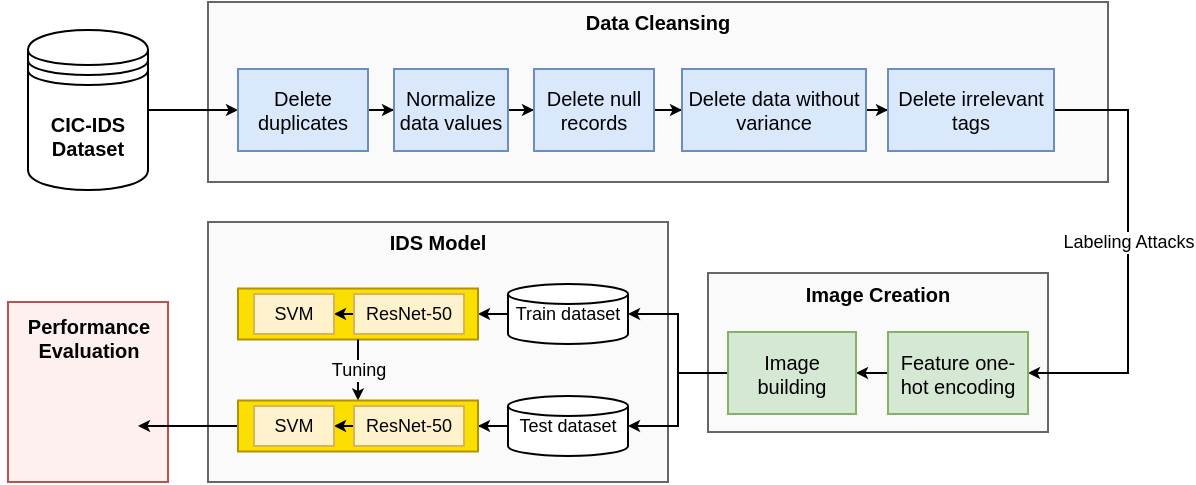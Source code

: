 <mxfile version="15.6.5" type="github" pages="2">
  <diagram id="EMvGMMCxx6XKPEilyFKA" name="IDS-Paper">
    <mxGraphModel dx="1248" dy="677" grid="1" gridSize="10" guides="1" tooltips="1" connect="1" arrows="1" fold="1" page="1" pageScale="1" pageWidth="827" pageHeight="1169" math="0" shadow="0">
      <root>
        <mxCell id="0" />
        <mxCell id="1" parent="0" />
        <mxCell id="Y4Wwu05qVqmn_QEh-_5p-71" value="" style="rounded=0;whiteSpace=wrap;html=1;fontSize=10;strokeWidth=1;fillColor=#FFF0F0;strokeColor=#b85450;" parent="1" vertex="1">
          <mxGeometry x="40" y="270" width="80" height="90" as="geometry" />
        </mxCell>
        <mxCell id="Y4Wwu05qVqmn_QEh-_5p-30" value="" style="rounded=0;whiteSpace=wrap;html=1;fillColor=#FAFAFA;strokeColor=#666666;fontColor=#333333;" parent="1" vertex="1">
          <mxGeometry x="140" y="230" width="230" height="130" as="geometry" />
        </mxCell>
        <mxCell id="Y4Wwu05qVqmn_QEh-_5p-23" value="" style="rounded=0;whiteSpace=wrap;html=1;fillColor=#FAFAFA;strokeColor=#666666;fontColor=#333333;" parent="1" vertex="1">
          <mxGeometry x="390" y="255.5" width="170" height="79.5" as="geometry" />
        </mxCell>
        <mxCell id="Y4Wwu05qVqmn_QEh-_5p-3" value="" style="rounded=0;whiteSpace=wrap;html=1;fillColor=#FAFAFA;strokeColor=#666666;fontColor=#333333;" parent="1" vertex="1">
          <mxGeometry x="140" y="120" width="450" height="90" as="geometry" />
        </mxCell>
        <mxCell id="Y4Wwu05qVqmn_QEh-_5p-4" style="edgeStyle=orthogonalEdgeStyle;rounded=0;orthogonalLoop=1;jettySize=auto;html=1;entryX=0;entryY=0.5;entryDx=0;entryDy=0;endSize=3;startSize=3;" parent="1" source="Y4Wwu05qVqmn_QEh-_5p-1" target="Y4Wwu05qVqmn_QEh-_5p-6" edge="1">
          <mxGeometry relative="1" as="geometry" />
        </mxCell>
        <mxCell id="Y4Wwu05qVqmn_QEh-_5p-1" value="CIC-IDS&lt;br style=&quot;font-size: 10px;&quot;&gt;Dataset" style="shape=datastore;whiteSpace=wrap;html=1;fontSize=10;fontStyle=1" parent="1" vertex="1">
          <mxGeometry x="50" y="134" width="60" height="80" as="geometry" />
        </mxCell>
        <mxCell id="Y4Wwu05qVqmn_QEh-_5p-5" value="Data Cleansing" style="text;html=1;strokeColor=none;fillColor=none;align=center;verticalAlign=middle;whiteSpace=wrap;rounded=0;fontStyle=1;fontSize=10;" parent="1" vertex="1">
          <mxGeometry x="295" y="120" width="140" height="20" as="geometry" />
        </mxCell>
        <mxCell id="Y4Wwu05qVqmn_QEh-_5p-8" style="edgeStyle=orthogonalEdgeStyle;rounded=0;orthogonalLoop=1;jettySize=auto;html=1;entryX=0;entryY=0.5;entryDx=0;entryDy=0;endSize=3;startSize=3;" parent="1" source="Y4Wwu05qVqmn_QEh-_5p-6" target="Y4Wwu05qVqmn_QEh-_5p-7" edge="1">
          <mxGeometry relative="1" as="geometry" />
        </mxCell>
        <mxCell id="Y4Wwu05qVqmn_QEh-_5p-6" value="Delete duplicates" style="rounded=0;whiteSpace=wrap;html=1;fillColor=#dae8fc;strokeColor=#6c8ebf;fontSize=10;" parent="1" vertex="1">
          <mxGeometry x="155" y="153.5" width="65" height="41" as="geometry" />
        </mxCell>
        <mxCell id="Y4Wwu05qVqmn_QEh-_5p-10" style="edgeStyle=orthogonalEdgeStyle;rounded=0;orthogonalLoop=1;jettySize=auto;html=1;entryX=0;entryY=0.5;entryDx=0;entryDy=0;endSize=3;startSize=3;" parent="1" source="Y4Wwu05qVqmn_QEh-_5p-7" target="Y4Wwu05qVqmn_QEh-_5p-9" edge="1">
          <mxGeometry relative="1" as="geometry" />
        </mxCell>
        <mxCell id="Y4Wwu05qVqmn_QEh-_5p-7" value="Normalize data values" style="rounded=0;whiteSpace=wrap;html=1;fillColor=#dae8fc;strokeColor=#6c8ebf;fontSize=10;" parent="1" vertex="1">
          <mxGeometry x="233" y="153.5" width="57" height="41" as="geometry" />
        </mxCell>
        <mxCell id="Y4Wwu05qVqmn_QEh-_5p-14" style="edgeStyle=orthogonalEdgeStyle;rounded=0;orthogonalLoop=1;jettySize=auto;html=1;entryX=0;entryY=0.5;entryDx=0;entryDy=0;endSize=3;startSize=3;" parent="1" source="Y4Wwu05qVqmn_QEh-_5p-9" target="Y4Wwu05qVqmn_QEh-_5p-13" edge="1">
          <mxGeometry relative="1" as="geometry" />
        </mxCell>
        <mxCell id="Y4Wwu05qVqmn_QEh-_5p-9" value="Delete null records" style="rounded=0;whiteSpace=wrap;html=1;fillColor=#dae8fc;strokeColor=#6c8ebf;fontSize=10;" parent="1" vertex="1">
          <mxGeometry x="303" y="153.5" width="60" height="41" as="geometry" />
        </mxCell>
        <mxCell id="Y4Wwu05qVqmn_QEh-_5p-65" style="edgeStyle=orthogonalEdgeStyle;rounded=0;orthogonalLoop=1;jettySize=auto;html=1;entryX=0;entryY=0.5;entryDx=0;entryDy=0;labelBackgroundColor=#FAFAFA;fontSize=10;startSize=3;endSize=3;" parent="1" source="Y4Wwu05qVqmn_QEh-_5p-13" target="Y4Wwu05qVqmn_QEh-_5p-12" edge="1">
          <mxGeometry relative="1" as="geometry" />
        </mxCell>
        <mxCell id="Y4Wwu05qVqmn_QEh-_5p-13" value="Delete data without variance" style="rounded=0;whiteSpace=wrap;html=1;fillColor=#dae8fc;strokeColor=#6c8ebf;fontSize=10;" parent="1" vertex="1">
          <mxGeometry x="377" y="153.5" width="92" height="41" as="geometry" />
        </mxCell>
        <mxCell id="Y4Wwu05qVqmn_QEh-_5p-62" value="Labeling Attacks" style="edgeStyle=orthogonalEdgeStyle;rounded=0;orthogonalLoop=1;jettySize=auto;html=1;entryX=1;entryY=0.5;entryDx=0;entryDy=0;labelBackgroundColor=#FFFFFF;fontSize=9;startSize=3;endSize=3;exitX=1;exitY=0.5;exitDx=0;exitDy=0;labelBorderColor=none;spacingTop=0;sketch=0;" parent="1" source="Y4Wwu05qVqmn_QEh-_5p-12" target="Y4Wwu05qVqmn_QEh-_5p-26" edge="1">
          <mxGeometry x="-0.057" relative="1" as="geometry">
            <mxPoint x="574.75" y="237.5" as="sourcePoint" />
            <Array as="points">
              <mxPoint x="600" y="174" />
              <mxPoint x="600" y="306" />
            </Array>
            <mxPoint as="offset" />
          </mxGeometry>
        </mxCell>
        <mxCell id="Y4Wwu05qVqmn_QEh-_5p-25" value="Image Creation" style="text;html=1;strokeColor=none;fillColor=none;align=center;verticalAlign=middle;whiteSpace=wrap;rounded=0;fontStyle=1;fontSize=10;" parent="1" vertex="1">
          <mxGeometry x="405" y="255.5" width="140" height="20" as="geometry" />
        </mxCell>
        <mxCell id="Y4Wwu05qVqmn_QEh-_5p-29" style="edgeStyle=orthogonalEdgeStyle;rounded=0;orthogonalLoop=1;jettySize=auto;html=1;exitX=0;exitY=0.5;exitDx=0;exitDy=0;entryX=1;entryY=0.5;entryDx=0;entryDy=0;fontSize=11;endSize=3;startSize=3;" parent="1" source="Y4Wwu05qVqmn_QEh-_5p-26" target="Y4Wwu05qVqmn_QEh-_5p-28" edge="1">
          <mxGeometry relative="1" as="geometry" />
        </mxCell>
        <mxCell id="Y4Wwu05qVqmn_QEh-_5p-26" value="Feature one-hot encoding" style="rounded=0;whiteSpace=wrap;html=1;fillColor=#d5e8d4;strokeColor=#82b366;fontSize=10;" parent="1" vertex="1">
          <mxGeometry x="480" y="285" width="70" height="41" as="geometry" />
        </mxCell>
        <mxCell id="Y4Wwu05qVqmn_QEh-_5p-35" style="edgeStyle=orthogonalEdgeStyle;rounded=0;orthogonalLoop=1;jettySize=auto;html=1;entryX=1;entryY=0.5;entryDx=0;entryDy=0;entryPerimeter=0;fontSize=9;endSize=3;startSize=3;" parent="1" source="Y4Wwu05qVqmn_QEh-_5p-28" target="Y4Wwu05qVqmn_QEh-_5p-33" edge="1">
          <mxGeometry relative="1" as="geometry" />
        </mxCell>
        <mxCell id="Y4Wwu05qVqmn_QEh-_5p-36" style="edgeStyle=orthogonalEdgeStyle;rounded=0;orthogonalLoop=1;jettySize=auto;html=1;fontSize=9;endSize=3;startSize=3;" parent="1" source="Y4Wwu05qVqmn_QEh-_5p-28" target="Y4Wwu05qVqmn_QEh-_5p-34" edge="1">
          <mxGeometry relative="1" as="geometry" />
        </mxCell>
        <mxCell id="Y4Wwu05qVqmn_QEh-_5p-28" value="Image building" style="rounded=0;whiteSpace=wrap;html=1;fillColor=#d5e8d4;strokeColor=#82b366;fontSize=10;" parent="1" vertex="1">
          <mxGeometry x="400" y="285" width="64" height="41" as="geometry" />
        </mxCell>
        <mxCell id="Y4Wwu05qVqmn_QEh-_5p-31" value="IDS Model" style="text;html=1;strokeColor=none;fillColor=none;align=center;verticalAlign=middle;whiteSpace=wrap;rounded=0;fontStyle=1;fontSize=10;" parent="1" vertex="1">
          <mxGeometry x="185" y="230" width="140" height="20" as="geometry" />
        </mxCell>
        <mxCell id="Y4Wwu05qVqmn_QEh-_5p-41" style="edgeStyle=orthogonalEdgeStyle;rounded=0;orthogonalLoop=1;jettySize=auto;html=1;exitX=0;exitY=0.5;exitDx=0;exitDy=0;exitPerimeter=0;entryX=1;entryY=0.5;entryDx=0;entryDy=0;fontSize=11;startSize=3;endSize=3;" parent="1" source="Y4Wwu05qVqmn_QEh-_5p-33" target="Y4Wwu05qVqmn_QEh-_5p-40" edge="1">
          <mxGeometry relative="1" as="geometry" />
        </mxCell>
        <mxCell id="Y4Wwu05qVqmn_QEh-_5p-33" value="Train dataset" style="strokeWidth=1;html=1;shape=mxgraph.flowchart.database;whiteSpace=wrap;fontSize=9;fillColor=#FFFFFF;" parent="1" vertex="1">
          <mxGeometry x="290" y="261" width="60" height="30" as="geometry" />
        </mxCell>
        <mxCell id="Y4Wwu05qVqmn_QEh-_5p-57" style="edgeStyle=orthogonalEdgeStyle;rounded=0;orthogonalLoop=1;jettySize=auto;html=1;entryX=1;entryY=0.5;entryDx=0;entryDy=0;fontSize=9;startSize=3;endSize=3;" parent="1" source="Y4Wwu05qVqmn_QEh-_5p-34" target="Y4Wwu05qVqmn_QEh-_5p-53" edge="1">
          <mxGeometry relative="1" as="geometry" />
        </mxCell>
        <mxCell id="Y4Wwu05qVqmn_QEh-_5p-34" value="Test dataset" style="strokeWidth=1;html=1;shape=mxgraph.flowchart.database;whiteSpace=wrap;fontSize=9;fillColor=#FFFFFF;" parent="1" vertex="1">
          <mxGeometry x="290" y="317" width="60" height="30" as="geometry" />
        </mxCell>
        <mxCell id="Y4Wwu05qVqmn_QEh-_5p-40" value="" style="rounded=0;whiteSpace=wrap;html=1;fontSize=11;strokeWidth=1;fillColor=#FCDE00;strokeColor=#B09500;fontColor=#000000;" parent="1" vertex="1">
          <mxGeometry x="155" y="263.25" width="120" height="25.5" as="geometry" />
        </mxCell>
        <mxCell id="Y4Wwu05qVqmn_QEh-_5p-39" style="edgeStyle=orthogonalEdgeStyle;rounded=0;orthogonalLoop=1;jettySize=auto;html=1;exitX=0;exitY=0.5;exitDx=0;exitDy=0;entryX=1;entryY=0.5;entryDx=0;entryDy=0;fontSize=11;endSize=3;" parent="1" source="Y4Wwu05qVqmn_QEh-_5p-37" target="Y4Wwu05qVqmn_QEh-_5p-38" edge="1">
          <mxGeometry relative="1" as="geometry" />
        </mxCell>
        <mxCell id="Y4Wwu05qVqmn_QEh-_5p-37" value="ResNet-50" style="rounded=0;whiteSpace=wrap;html=1;fontSize=9;strokeWidth=1;fillColor=#fff2cc;strokeColor=#d6b656;" parent="1" vertex="1">
          <mxGeometry x="213" y="266" width="55" height="20" as="geometry" />
        </mxCell>
        <mxCell id="Y4Wwu05qVqmn_QEh-_5p-38" value="SVM" style="rounded=0;whiteSpace=wrap;html=1;fontSize=9;strokeWidth=1;fillColor=#fff2cc;strokeColor=#d6b656;" parent="1" vertex="1">
          <mxGeometry x="163" y="266" width="40" height="20" as="geometry" />
        </mxCell>
        <mxCell id="Y4Wwu05qVqmn_QEh-_5p-58" value="Tuning" style="edgeStyle=orthogonalEdgeStyle;rounded=0;orthogonalLoop=1;jettySize=auto;html=1;entryX=0.5;entryY=0;entryDx=0;entryDy=0;fontSize=9;startSize=3;endSize=3;exitX=0.5;exitY=1;exitDx=0;exitDy=0;labelBackgroundColor=#FAFAFA;" parent="1" source="Y4Wwu05qVqmn_QEh-_5p-40" target="Y4Wwu05qVqmn_QEh-_5p-53" edge="1">
          <mxGeometry relative="1" as="geometry">
            <mxPoint x="215" y="308" as="sourcePoint" />
          </mxGeometry>
        </mxCell>
        <mxCell id="Y4Wwu05qVqmn_QEh-_5p-69" style="edgeStyle=orthogonalEdgeStyle;rounded=0;orthogonalLoop=1;jettySize=auto;html=1;entryX=1;entryY=0.5;entryDx=0;entryDy=0;labelBackgroundColor=#FAFAFA;fontSize=10;startSize=3;endSize=3;" parent="1" source="Y4Wwu05qVqmn_QEh-_5p-53" target="Y4Wwu05qVqmn_QEh-_5p-68" edge="1">
          <mxGeometry relative="1" as="geometry" />
        </mxCell>
        <mxCell id="Y4Wwu05qVqmn_QEh-_5p-53" value="" style="rounded=0;whiteSpace=wrap;html=1;fontSize=11;strokeWidth=1;fillColor=#FCDE00;strokeColor=#B09500;fontColor=#000000;" parent="1" vertex="1">
          <mxGeometry x="155" y="319.25" width="120" height="25.5" as="geometry" />
        </mxCell>
        <mxCell id="Y4Wwu05qVqmn_QEh-_5p-54" style="edgeStyle=orthogonalEdgeStyle;rounded=0;orthogonalLoop=1;jettySize=auto;html=1;exitX=0;exitY=0.5;exitDx=0;exitDy=0;entryX=1;entryY=0.5;entryDx=0;entryDy=0;fontSize=11;endSize=3;" parent="1" source="Y4Wwu05qVqmn_QEh-_5p-55" target="Y4Wwu05qVqmn_QEh-_5p-56" edge="1">
          <mxGeometry relative="1" as="geometry" />
        </mxCell>
        <mxCell id="Y4Wwu05qVqmn_QEh-_5p-55" value="ResNet-50" style="rounded=0;whiteSpace=wrap;html=1;fontSize=9;strokeWidth=1;fillColor=#fff2cc;strokeColor=#d6b656;" parent="1" vertex="1">
          <mxGeometry x="213" y="322" width="55" height="20" as="geometry" />
        </mxCell>
        <mxCell id="Y4Wwu05qVqmn_QEh-_5p-56" value="SVM" style="rounded=0;whiteSpace=wrap;html=1;fontSize=9;strokeWidth=1;fillColor=#fff2cc;strokeColor=#d6b656;" parent="1" vertex="1">
          <mxGeometry x="163" y="322" width="40" height="20" as="geometry" />
        </mxCell>
        <mxCell id="Y4Wwu05qVqmn_QEh-_5p-12" value="Delete irrelevant tags" style="rounded=0;whiteSpace=wrap;html=1;fillColor=#dae8fc;strokeColor=#6c8ebf;fontSize=10;" parent="1" vertex="1">
          <mxGeometry x="480" y="153.5" width="83" height="41" as="geometry" />
        </mxCell>
        <mxCell id="Y4Wwu05qVqmn_QEh-_5p-68" value="" style="shape=image;html=1;verticalAlign=top;verticalLabelPosition=bottom;labelBackgroundColor=#ffffff;imageAspect=0;aspect=fixed;image=https://cdn1.iconfinder.com/data/icons/finance-160/64/speed_meter-performance-business-finance-128.png;fontSize=10;strokeWidth=1;fillColor=#DDEBFF;" parent="1" vertex="1">
          <mxGeometry x="55" y="307" width="50" height="50" as="geometry" />
        </mxCell>
        <mxCell id="Y4Wwu05qVqmn_QEh-_5p-70" value="Performance Evaluation" style="text;html=1;strokeColor=none;fillColor=none;align=center;verticalAlign=middle;whiteSpace=wrap;rounded=0;fontStyle=1;fontSize=10;" parent="1" vertex="1">
          <mxGeometry x="36.5" y="275.5" width="87" height="24.5" as="geometry" />
        </mxCell>
      </root>
    </mxGraphModel>
  </diagram>
  <diagram id="SGTp_MThnlhBNd0tua9d" name="CNN Architecture">
    <mxGraphModel dx="1040" dy="1733" grid="1" gridSize="10" guides="1" tooltips="1" connect="1" arrows="1" fold="1" page="1" pageScale="1" pageWidth="827" pageHeight="1169" math="0" shadow="0">
      <root>
        <mxCell id="L6ng9AGCWJKJYdQ31cqa-0" />
        <mxCell id="L6ng9AGCWJKJYdQ31cqa-1" parent="L6ng9AGCWJKJYdQ31cqa-0" />
        <mxCell id="o01pVLBMB4gcDrM5dN8s-3" value="" style="rounded=1;whiteSpace=wrap;html=1;shadow=0;glass=0;labelBackgroundColor=none;sketch=0;fontFamily=Helvetica;fontSize=10;strokeColor=#d79b00;fillColor=#FFFCFA;gradientDirection=north;fontColor=default;" vertex="1" parent="L6ng9AGCWJKJYdQ31cqa-1">
          <mxGeometry x="95" y="-10" width="695" height="170" as="geometry" />
        </mxCell>
        <mxCell id="tCT4lMGDRJ61bVtiQPa--39" style="edgeStyle=orthogonalEdgeStyle;rounded=0;orthogonalLoop=1;jettySize=auto;html=1;labelBackgroundColor=default;fontFamily=Helvetica;fontSize=10;fontColor=default;strokeColor=default;" edge="1" parent="L6ng9AGCWJKJYdQ31cqa-1" source="tCT4lMGDRJ61bVtiQPa--38" target="tCT4lMGDRJ61bVtiQPa--32">
          <mxGeometry relative="1" as="geometry">
            <mxPoint x="350" y="72.5" as="targetPoint" />
          </mxGeometry>
        </mxCell>
        <mxCell id="tCT4lMGDRJ61bVtiQPa--38" value="" style="shape=cube;whiteSpace=wrap;html=1;boundedLbl=1;backgroundOutline=1;darkOpacity=0.05;darkOpacity2=0.1;shadow=0;glass=0;sketch=0;fontFamily=Helvetica;fontSize=13;fontColor=#333333;strokeColor=#666666;fillColor=#f5f5f5;size=10;labelBackgroundColor=default;" vertex="1" parent="L6ng9AGCWJKJYdQ31cqa-1">
          <mxGeometry x="200" y="20" width="106" height="105" as="geometry" />
        </mxCell>
        <mxCell id="tCT4lMGDRJ61bVtiQPa--23" style="edgeStyle=orthogonalEdgeStyle;rounded=0;orthogonalLoop=1;jettySize=auto;html=1;labelBackgroundColor=default;fontFamily=Helvetica;fontSize=13;fontColor=default;strokeColor=default;entryX=0.5;entryY=0;entryDx=0;entryDy=0;" edge="1" parent="L6ng9AGCWJKJYdQ31cqa-1" source="tCT4lMGDRJ61bVtiQPa--11" target="tCT4lMGDRJ61bVtiQPa--22">
          <mxGeometry relative="1" as="geometry" />
        </mxCell>
        <mxCell id="tCT4lMGDRJ61bVtiQPa--11" value="" style="sketch=0;outlineConnect=0;fontColor=default;gradientColor=none;fillColor=#4D4D4D;strokeColor=default;dashed=0;verticalLabelPosition=bottom;verticalAlign=top;align=center;html=1;fontSize=12;fontStyle=0;aspect=fixed;pointerEvents=1;shape=mxgraph.aws4.container_registry_image;shadow=0;glass=0;fontFamily=Helvetica;labelBackgroundColor=default;" vertex="1" parent="L6ng9AGCWJKJYdQ31cqa-1">
          <mxGeometry x="12" y="42.5" width="60" height="60" as="geometry" />
        </mxCell>
        <mxCell id="tCT4lMGDRJ61bVtiQPa--29" style="edgeStyle=orthogonalEdgeStyle;rounded=0;orthogonalLoop=1;jettySize=auto;html=1;entryX=0.5;entryY=0;entryDx=0;entryDy=0;labelBackgroundColor=default;fontFamily=Helvetica;fontSize=10;fontColor=default;strokeColor=default;" edge="1" parent="L6ng9AGCWJKJYdQ31cqa-1" source="tCT4lMGDRJ61bVtiQPa--22" target="tCT4lMGDRJ61bVtiQPa--27">
          <mxGeometry relative="1" as="geometry" />
        </mxCell>
        <mxCell id="tCT4lMGDRJ61bVtiQPa--22" value="7 x 7, conv, 64" style="rounded=0;whiteSpace=wrap;html=1;shadow=0;glass=0;labelBackgroundColor=none;sketch=0;fontFamily=Helvetica;fontSize=10;rotation=-90;fillColor=#f5f5f5;strokeColor=#666666;fontColor=#333333;" vertex="1" parent="L6ng9AGCWJKJYdQ31cqa-1">
          <mxGeometry x="72" y="61.25" width="95" height="22.5" as="geometry" />
        </mxCell>
        <mxCell id="tCT4lMGDRJ61bVtiQPa--26" value="1 x 1, conv, 64" style="rounded=0;whiteSpace=wrap;html=1;shadow=0;glass=0;labelBackgroundColor=default;sketch=0;fontFamily=Helvetica;fontSize=10;fontColor=default;strokeColor=default;fillColor=default;" vertex="1" parent="L6ng9AGCWJKJYdQ31cqa-1">
          <mxGeometry x="218" y="37" width="80" height="22.5" as="geometry" />
        </mxCell>
        <mxCell id="tCT4lMGDRJ61bVtiQPa--47" style="edgeStyle=orthogonalEdgeStyle;rounded=0;orthogonalLoop=1;jettySize=auto;html=1;entryX=0;entryY=0.5;entryDx=0;entryDy=0;entryPerimeter=0;labelBackgroundColor=default;fontFamily=Helvetica;fontSize=10;fontColor=default;strokeColor=default;" edge="1" parent="L6ng9AGCWJKJYdQ31cqa-1" source="tCT4lMGDRJ61bVtiQPa--27" target="tCT4lMGDRJ61bVtiQPa--38">
          <mxGeometry relative="1" as="geometry" />
        </mxCell>
        <mxCell id="tCT4lMGDRJ61bVtiQPa--27" value="3 x 3, Max. Pooling" style="rounded=0;whiteSpace=wrap;html=1;shadow=0;glass=0;labelBackgroundColor=none;sketch=0;fontFamily=Helvetica;fontSize=10;strokeColor=#d6b656;fillColor=#fff2cc;rotation=-90;fontColor=default;" vertex="1" parent="L6ng9AGCWJKJYdQ31cqa-1">
          <mxGeometry x="120" y="61.25" width="95" height="22.5" as="geometry" />
        </mxCell>
        <mxCell id="tCT4lMGDRJ61bVtiQPa--30" value="3 x 3, conv, 64" style="rounded=0;whiteSpace=wrap;html=1;shadow=0;glass=0;labelBackgroundColor=default;sketch=0;fontFamily=Helvetica;fontSize=10;fontColor=default;strokeColor=default;fillColor=default;" vertex="1" parent="L6ng9AGCWJKJYdQ31cqa-1">
          <mxGeometry x="218" y="67" width="80" height="22.5" as="geometry" />
        </mxCell>
        <mxCell id="tCT4lMGDRJ61bVtiQPa--31" value="1 x 1, conv, 256" style="rounded=0;whiteSpace=wrap;html=1;shadow=0;glass=0;labelBackgroundColor=default;sketch=0;fontFamily=Helvetica;fontSize=10;fontColor=default;strokeColor=default;fillColor=default;" vertex="1" parent="L6ng9AGCWJKJYdQ31cqa-1">
          <mxGeometry x="218" y="96" width="80" height="22.5" as="geometry" />
        </mxCell>
        <mxCell id="tCT4lMGDRJ61bVtiQPa--44" style="edgeStyle=orthogonalEdgeStyle;rounded=0;orthogonalLoop=1;jettySize=auto;html=1;entryX=0;entryY=0.5;entryDx=0;entryDy=0;entryPerimeter=0;labelBackgroundColor=default;fontFamily=Helvetica;fontSize=10;fontColor=default;strokeColor=default;" edge="1" parent="L6ng9AGCWJKJYdQ31cqa-1" source="tCT4lMGDRJ61bVtiQPa--32" target="tCT4lMGDRJ61bVtiQPa--40">
          <mxGeometry relative="1" as="geometry" />
        </mxCell>
        <mxCell id="tCT4lMGDRJ61bVtiQPa--32" value="" style="shape=cube;whiteSpace=wrap;html=1;boundedLbl=1;backgroundOutline=1;darkOpacity=0.05;darkOpacity2=0.1;shadow=0;glass=0;sketch=0;fontFamily=Helvetica;fontSize=13;fontColor=#333333;strokeColor=#666666;fillColor=#f5f5f5;size=10;labelBackgroundColor=default;" vertex="1" parent="L6ng9AGCWJKJYdQ31cqa-1">
          <mxGeometry x="324" y="20" width="106" height="105" as="geometry" />
        </mxCell>
        <mxCell id="tCT4lMGDRJ61bVtiQPa--33" value="1 x 1, conv, 128" style="rounded=0;whiteSpace=wrap;html=1;shadow=0;glass=0;labelBackgroundColor=default;sketch=0;fontFamily=Helvetica;fontSize=10;fontColor=default;strokeColor=default;fillColor=default;" vertex="1" parent="L6ng9AGCWJKJYdQ31cqa-1">
          <mxGeometry x="342" y="37" width="80" height="22.5" as="geometry" />
        </mxCell>
        <mxCell id="tCT4lMGDRJ61bVtiQPa--34" value="3 x 3, conv, 128" style="rounded=0;whiteSpace=wrap;html=1;shadow=0;glass=0;labelBackgroundColor=default;sketch=0;fontFamily=Helvetica;fontSize=10;fontColor=default;strokeColor=default;fillColor=default;" vertex="1" parent="L6ng9AGCWJKJYdQ31cqa-1">
          <mxGeometry x="342" y="67" width="80" height="22.5" as="geometry" />
        </mxCell>
        <mxCell id="tCT4lMGDRJ61bVtiQPa--35" value="1 x 1, conv, 512" style="rounded=0;whiteSpace=wrap;html=1;shadow=0;glass=0;labelBackgroundColor=default;sketch=0;fontFamily=Helvetica;fontSize=10;fontColor=default;strokeColor=default;fillColor=default;" vertex="1" parent="L6ng9AGCWJKJYdQ31cqa-1">
          <mxGeometry x="342" y="96" width="80" height="22.5" as="geometry" />
        </mxCell>
        <mxCell id="tCT4lMGDRJ61bVtiQPa--53" style="edgeStyle=orthogonalEdgeStyle;rounded=0;orthogonalLoop=1;jettySize=auto;html=1;entryX=0;entryY=0.5;entryDx=0;entryDy=0;entryPerimeter=0;labelBackgroundColor=default;fontFamily=Helvetica;fontSize=10;fontColor=default;strokeColor=default;" edge="1" parent="L6ng9AGCWJKJYdQ31cqa-1" source="tCT4lMGDRJ61bVtiQPa--40" target="tCT4lMGDRJ61bVtiQPa--49">
          <mxGeometry relative="1" as="geometry" />
        </mxCell>
        <mxCell id="tCT4lMGDRJ61bVtiQPa--40" value="" style="shape=cube;whiteSpace=wrap;html=1;boundedLbl=1;backgroundOutline=1;darkOpacity=0.05;darkOpacity2=0.1;shadow=0;glass=0;sketch=0;fontFamily=Helvetica;fontSize=13;fontColor=#333333;strokeColor=#666666;fillColor=#f5f5f5;size=10;labelBackgroundColor=default;" vertex="1" parent="L6ng9AGCWJKJYdQ31cqa-1">
          <mxGeometry x="450" y="20" width="106" height="105" as="geometry" />
        </mxCell>
        <mxCell id="tCT4lMGDRJ61bVtiQPa--41" value="1 x 1, conv, 256" style="rounded=0;whiteSpace=wrap;html=1;shadow=0;glass=0;labelBackgroundColor=default;sketch=0;fontFamily=Helvetica;fontSize=10;fontColor=default;strokeColor=default;fillColor=default;" vertex="1" parent="L6ng9AGCWJKJYdQ31cqa-1">
          <mxGeometry x="468" y="37" width="80" height="22.5" as="geometry" />
        </mxCell>
        <mxCell id="tCT4lMGDRJ61bVtiQPa--42" value="3 x 3, conv, 256" style="rounded=0;whiteSpace=wrap;html=1;shadow=0;glass=0;labelBackgroundColor=default;sketch=0;fontFamily=Helvetica;fontSize=10;fontColor=default;strokeColor=default;fillColor=default;" vertex="1" parent="L6ng9AGCWJKJYdQ31cqa-1">
          <mxGeometry x="468" y="67" width="80" height="22.5" as="geometry" />
        </mxCell>
        <mxCell id="tCT4lMGDRJ61bVtiQPa--43" value="1 x 1, conv, 1024" style="rounded=0;whiteSpace=wrap;html=1;shadow=0;glass=0;labelBackgroundColor=default;sketch=0;fontFamily=Helvetica;fontSize=10;fontColor=default;strokeColor=default;fillColor=default;" vertex="1" parent="L6ng9AGCWJKJYdQ31cqa-1">
          <mxGeometry x="468" y="96" width="80" height="22.5" as="geometry" />
        </mxCell>
        <mxCell id="tCT4lMGDRJ61bVtiQPa--55" style="edgeStyle=orthogonalEdgeStyle;rounded=0;orthogonalLoop=1;jettySize=auto;html=1;entryX=0.5;entryY=0;entryDx=0;entryDy=0;labelBackgroundColor=default;fontFamily=Helvetica;fontSize=10;fontColor=default;strokeColor=default;" edge="1" parent="L6ng9AGCWJKJYdQ31cqa-1" source="tCT4lMGDRJ61bVtiQPa--49" target="tCT4lMGDRJ61bVtiQPa--54">
          <mxGeometry relative="1" as="geometry" />
        </mxCell>
        <mxCell id="tCT4lMGDRJ61bVtiQPa--49" value="" style="shape=cube;whiteSpace=wrap;html=1;boundedLbl=1;backgroundOutline=1;darkOpacity=0.05;darkOpacity2=0.1;shadow=0;glass=0;sketch=0;fontFamily=Helvetica;fontSize=13;fontColor=#333333;strokeColor=#666666;fillColor=#f5f5f5;size=10;labelBackgroundColor=default;" vertex="1" parent="L6ng9AGCWJKJYdQ31cqa-1">
          <mxGeometry x="577" y="20" width="106" height="105" as="geometry" />
        </mxCell>
        <mxCell id="tCT4lMGDRJ61bVtiQPa--50" value="1 x 1, conv, 512" style="rounded=0;whiteSpace=wrap;html=1;shadow=0;glass=0;labelBackgroundColor=default;sketch=0;fontFamily=Helvetica;fontSize=10;fontColor=default;strokeColor=default;fillColor=default;" vertex="1" parent="L6ng9AGCWJKJYdQ31cqa-1">
          <mxGeometry x="595" y="37" width="80" height="22.5" as="geometry" />
        </mxCell>
        <mxCell id="tCT4lMGDRJ61bVtiQPa--51" value="3 x 3, conv, 512" style="rounded=0;whiteSpace=wrap;html=1;shadow=0;glass=0;labelBackgroundColor=default;sketch=0;fontFamily=Helvetica;fontSize=10;fontColor=default;strokeColor=default;fillColor=default;" vertex="1" parent="L6ng9AGCWJKJYdQ31cqa-1">
          <mxGeometry x="595" y="67" width="80" height="22.5" as="geometry" />
        </mxCell>
        <mxCell id="tCT4lMGDRJ61bVtiQPa--52" value="1 x 1, conv, 2048" style="rounded=0;whiteSpace=wrap;html=1;shadow=0;glass=0;labelBackgroundColor=default;sketch=0;fontFamily=Helvetica;fontSize=10;fontColor=default;strokeColor=default;fillColor=default;" vertex="1" parent="L6ng9AGCWJKJYdQ31cqa-1">
          <mxGeometry x="595" y="96" width="80" height="22.5" as="geometry" />
        </mxCell>
        <mxCell id="tCT4lMGDRJ61bVtiQPa--57" style="edgeStyle=orthogonalEdgeStyle;rounded=0;orthogonalLoop=1;jettySize=auto;html=1;entryX=0.5;entryY=0;entryDx=0;entryDy=0;labelBackgroundColor=default;fontFamily=Helvetica;fontSize=10;fontColor=default;strokeColor=default;" edge="1" parent="L6ng9AGCWJKJYdQ31cqa-1" source="tCT4lMGDRJ61bVtiQPa--54" target="tCT4lMGDRJ61bVtiQPa--56">
          <mxGeometry relative="1" as="geometry" />
        </mxCell>
        <mxCell id="tCT4lMGDRJ61bVtiQPa--54" value="Average Pooling" style="rounded=0;whiteSpace=wrap;html=1;shadow=0;glass=0;labelBackgroundColor=none;sketch=0;fontFamily=Helvetica;fontSize=10;strokeColor=#d6b656;fillColor=#fff2cc;rotation=-90;fontColor=default;" vertex="1" parent="L6ng9AGCWJKJYdQ31cqa-1">
          <mxGeometry x="675" y="61.25" width="95" height="22.5" as="geometry" />
        </mxCell>
        <mxCell id="jMyEVQuGqoWBW6xNSCqy-7" style="edgeStyle=orthogonalEdgeStyle;rounded=0;orthogonalLoop=1;jettySize=auto;html=1;entryX=0;entryY=0.5;entryDx=0;entryDy=0;labelBackgroundColor=default;fontFamily=Helvetica;fontSize=10;fontColor=default;strokeColor=default;" edge="1" parent="L6ng9AGCWJKJYdQ31cqa-1" source="tCT4lMGDRJ61bVtiQPa--56" target="jMyEVQuGqoWBW6xNSCqy-22">
          <mxGeometry relative="1" as="geometry">
            <mxPoint x="800" y="72.5" as="targetPoint" />
          </mxGeometry>
        </mxCell>
        <mxCell id="tCT4lMGDRJ61bVtiQPa--56" value="FC, 1000" style="rounded=0;whiteSpace=wrap;html=1;shadow=0;glass=0;labelBackgroundColor=none;sketch=0;fontFamily=Helvetica;fontSize=10;fontColor=#333333;strokeColor=#666666;fillColor=#f5f5f5;rotation=-90;" vertex="1" parent="L6ng9AGCWJKJYdQ31cqa-1">
          <mxGeometry x="720" y="61.25" width="95" height="22.5" as="geometry" />
        </mxCell>
        <mxCell id="1JZoTOZpItCuyOejcGlc-3" value="(x3)" style="text;html=1;strokeColor=none;fillColor=none;align=center;verticalAlign=middle;whiteSpace=wrap;rounded=0;shadow=0;glass=0;labelBackgroundColor=none;sketch=0;fontFamily=Helvetica;fontSize=10;fontColor=default;" vertex="1" parent="L6ng9AGCWJKJYdQ31cqa-1">
          <mxGeometry x="237" y="125" width="42" height="20" as="geometry" />
        </mxCell>
        <mxCell id="1JZoTOZpItCuyOejcGlc-4" value="(x4)" style="text;html=1;strokeColor=none;fillColor=none;align=center;verticalAlign=middle;whiteSpace=wrap;rounded=0;shadow=0;glass=0;labelBackgroundColor=none;sketch=0;fontFamily=Helvetica;fontSize=10;fontColor=default;" vertex="1" parent="L6ng9AGCWJKJYdQ31cqa-1">
          <mxGeometry x="361" y="125" width="42" height="20" as="geometry" />
        </mxCell>
        <mxCell id="1JZoTOZpItCuyOejcGlc-5" value="(x6)" style="text;html=1;strokeColor=none;fillColor=none;align=center;verticalAlign=middle;whiteSpace=wrap;rounded=0;shadow=0;glass=0;labelBackgroundColor=none;sketch=0;fontFamily=Helvetica;fontSize=10;fontColor=default;" vertex="1" parent="L6ng9AGCWJKJYdQ31cqa-1">
          <mxGeometry x="487" y="125" width="42" height="20" as="geometry" />
        </mxCell>
        <mxCell id="1JZoTOZpItCuyOejcGlc-7" value="(x3)" style="text;html=1;strokeColor=none;fillColor=none;align=center;verticalAlign=middle;whiteSpace=wrap;rounded=0;shadow=0;glass=0;labelBackgroundColor=none;sketch=0;fontFamily=Helvetica;fontSize=10;fontColor=default;" vertex="1" parent="L6ng9AGCWJKJYdQ31cqa-1">
          <mxGeometry x="614" y="125" width="42" height="20" as="geometry" />
        </mxCell>
        <mxCell id="-GXEHGnJktCSTWllxjWw-0" value="224 x 224 x 3" style="text;html=1;strokeColor=none;fillColor=none;align=center;verticalAlign=middle;whiteSpace=wrap;rounded=0;shadow=0;glass=0;labelBackgroundColor=default;sketch=0;fontFamily=Helvetica;fontSize=10;fontColor=default;" vertex="1" parent="L6ng9AGCWJKJYdQ31cqa-1">
          <mxGeometry x="2" y="105" width="80" height="20" as="geometry" />
        </mxCell>
        <mxCell id="jMyEVQuGqoWBW6xNSCqy-0" value="" style="curved=1;endArrow=classic;html=1;rounded=0;labelBackgroundColor=default;fontFamily=Helvetica;fontSize=10;fontColor=default;strokeColor=default;dashed=1;" edge="1" parent="L6ng9AGCWJKJYdQ31cqa-1">
          <mxGeometry width="50" height="50" relative="1" as="geometry">
            <mxPoint x="193" y="80" as="sourcePoint" />
            <mxPoint x="313" y="80" as="targetPoint" />
            <Array as="points">
              <mxPoint x="190" y="150" />
              <mxPoint x="320" y="150" />
            </Array>
          </mxGeometry>
        </mxCell>
        <mxCell id="jMyEVQuGqoWBW6xNSCqy-3" value="" style="curved=1;endArrow=classic;html=1;rounded=0;labelBackgroundColor=default;fontFamily=Helvetica;fontSize=10;fontColor=default;strokeColor=default;dashed=1;" edge="1" parent="L6ng9AGCWJKJYdQ31cqa-1">
          <mxGeometry width="50" height="50" relative="1" as="geometry">
            <mxPoint x="318" y="82.75" as="sourcePoint" />
            <mxPoint x="438" y="82.75" as="targetPoint" />
            <Array as="points">
              <mxPoint x="315" y="152.75" />
              <mxPoint x="445" y="152.75" />
            </Array>
          </mxGeometry>
        </mxCell>
        <mxCell id="jMyEVQuGqoWBW6xNSCqy-4" value="" style="curved=1;endArrow=classic;html=1;rounded=0;labelBackgroundColor=default;fontFamily=Helvetica;fontSize=10;fontColor=default;strokeColor=default;dashed=1;" edge="1" parent="L6ng9AGCWJKJYdQ31cqa-1">
          <mxGeometry width="50" height="50" relative="1" as="geometry">
            <mxPoint x="443" y="83.75" as="sourcePoint" />
            <mxPoint x="563" y="83.75" as="targetPoint" />
            <Array as="points">
              <mxPoint x="440" y="153.75" />
              <mxPoint x="570" y="153.75" />
            </Array>
          </mxGeometry>
        </mxCell>
        <mxCell id="jMyEVQuGqoWBW6xNSCqy-5" value="" style="curved=1;endArrow=classic;html=1;rounded=0;labelBackgroundColor=default;fontFamily=Helvetica;fontSize=10;fontColor=default;strokeColor=default;dashed=1;" edge="1" parent="L6ng9AGCWJKJYdQ31cqa-1">
          <mxGeometry width="50" height="50" relative="1" as="geometry">
            <mxPoint x="568" y="83.75" as="sourcePoint" />
            <mxPoint x="688" y="83.75" as="targetPoint" />
            <Array as="points">
              <mxPoint x="565" y="153.75" />
              <mxPoint x="695" y="153.75" />
            </Array>
          </mxGeometry>
        </mxCell>
        <mxCell id="jMyEVQuGqoWBW6xNSCqy-26" style="edgeStyle=orthogonalEdgeStyle;rounded=0;orthogonalLoop=1;jettySize=auto;html=1;entryX=0.5;entryY=0;entryDx=0;entryDy=0;labelBackgroundColor=default;fontFamily=Helvetica;fontSize=10;fontColor=default;strokeColor=default;" edge="1" parent="L6ng9AGCWJKJYdQ31cqa-1" source="jMyEVQuGqoWBW6xNSCqy-22" target="jMyEVQuGqoWBW6xNSCqy-25">
          <mxGeometry relative="1" as="geometry" />
        </mxCell>
        <mxCell id="jMyEVQuGqoWBW6xNSCqy-22" value="" style="rounded=0;whiteSpace=wrap;html=1;shadow=0;glass=0;labelBackgroundColor=default;sketch=0;fontFamily=Helvetica;fontSize=10;strokeColor=#6c8ebf;fillColor=#dae8fc;gradientDirection=north;fontColor=default;" vertex="1" parent="L6ng9AGCWJKJYdQ31cqa-1">
          <mxGeometry x="813" y="22.5" width="10" height="100" as="geometry" />
        </mxCell>
        <mxCell id="jMyEVQuGqoWBW6xNSCqy-23" value="Feature Vector" style="text;html=1;strokeColor=none;fillColor=none;align=center;verticalAlign=middle;whiteSpace=wrap;rounded=0;shadow=0;glass=0;labelBackgroundColor=default;sketch=0;fontFamily=Helvetica;fontSize=10;fontColor=default;" vertex="1" parent="L6ng9AGCWJKJYdQ31cqa-1">
          <mxGeometry x="797" y="130" width="42" height="20" as="geometry" />
        </mxCell>
        <mxCell id="o01pVLBMB4gcDrM5dN8s-1" style="edgeStyle=orthogonalEdgeStyle;rounded=0;orthogonalLoop=1;jettySize=auto;html=1;labelBackgroundColor=default;fontFamily=Helvetica;fontSize=10;fontColor=default;strokeColor=default;" edge="1" parent="L6ng9AGCWJKJYdQ31cqa-1" source="jMyEVQuGqoWBW6xNSCqy-25" target="o01pVLBMB4gcDrM5dN8s-0">
          <mxGeometry relative="1" as="geometry" />
        </mxCell>
        <mxCell id="jMyEVQuGqoWBW6xNSCqy-25" value="SVM" style="rounded=0;whiteSpace=wrap;html=1;shadow=0;glass=0;labelBackgroundColor=none;sketch=0;fontFamily=Helvetica;fontSize=10;strokeColor=#6c8ebf;fillColor=#dae8fc;rotation=-90;fontColor=default;" vertex="1" parent="L6ng9AGCWJKJYdQ31cqa-1">
          <mxGeometry x="810" y="61.25" width="95" height="22.5" as="geometry" />
        </mxCell>
        <mxCell id="o01pVLBMB4gcDrM5dN8s-0" value="" style="sketch=0;outlineConnect=0;fontColor=default;gradientColor=none;fillColor=#4D4D4D;strokeColor=default;dashed=0;verticalLabelPosition=bottom;verticalAlign=top;align=center;html=1;fontSize=12;fontStyle=0;aspect=fixed;pointerEvents=1;shape=mxgraph.aws4.container_registry_image;shadow=0;glass=0;fontFamily=Helvetica;labelBackgroundColor=default;" vertex="1" parent="L6ng9AGCWJKJYdQ31cqa-1">
          <mxGeometry x="900" y="42.5" width="60" height="60" as="geometry" />
        </mxCell>
        <mxCell id="o01pVLBMB4gcDrM5dN8s-2" value="Classified Image with Label" style="text;html=1;strokeColor=none;fillColor=none;align=center;verticalAlign=middle;whiteSpace=wrap;rounded=0;shadow=0;glass=0;labelBackgroundColor=none;sketch=0;fontFamily=Helvetica;fontSize=10;fontColor=default;" vertex="1" parent="L6ng9AGCWJKJYdQ31cqa-1">
          <mxGeometry x="890" y="17" width="80" height="20" as="geometry" />
        </mxCell>
        <mxCell id="o01pVLBMB4gcDrM5dN8s-5" value="Input Image" style="text;html=1;strokeColor=none;fillColor=none;align=center;verticalAlign=middle;whiteSpace=wrap;rounded=0;shadow=0;glass=0;labelBackgroundColor=none;sketch=0;fontFamily=Helvetica;fontSize=10;fontColor=default;" vertex="1" parent="L6ng9AGCWJKJYdQ31cqa-1">
          <mxGeometry x="2" y="20" width="80" height="20" as="geometry" />
        </mxCell>
        <mxCell id="vyr0R-yZHXGpYnAxMPVw-0" value="ResNet-50 Model" style="text;html=1;strokeColor=none;fillColor=none;align=center;verticalAlign=middle;whiteSpace=wrap;rounded=0;shadow=0;glass=0;labelBackgroundColor=none;sketch=0;fontFamily=Helvetica;fontSize=11;fontColor=default;" vertex="1" parent="L6ng9AGCWJKJYdQ31cqa-1">
          <mxGeometry x="382.5" y="-12" width="120" height="30" as="geometry" />
        </mxCell>
        <mxCell id="vyr0R-yZHXGpYnAxMPVw-3" value="" style="shape=partialRectangle;whiteSpace=wrap;html=1;bottom=1;right=1;left=1;top=0;fillColor=none;routingCenterX=-0.5;rounded=0;shadow=0;glass=0;labelBackgroundColor=none;sketch=1;fontFamily=Helvetica;fontSize=11;strokeColor=#BF8A00;direction=west;fontColor=default;" vertex="1" parent="L6ng9AGCWJKJYdQ31cqa-1">
          <mxGeometry x="95" y="-43" width="695" height="30" as="geometry" />
        </mxCell>
        <mxCell id="vyr0R-yZHXGpYnAxMPVw-4" value="Feature Extraction" style="text;html=1;strokeColor=none;fillColor=none;align=center;verticalAlign=middle;whiteSpace=wrap;rounded=0;shadow=0;glass=0;labelBackgroundColor=none;sketch=0;fontFamily=Helvetica;fontSize=11;fontColor=default;" vertex="1" parent="L6ng9AGCWJKJYdQ31cqa-1">
          <mxGeometry x="382.5" y="-70" width="120" height="30" as="geometry" />
        </mxCell>
        <mxCell id="vyr0R-yZHXGpYnAxMPVw-5" value="" style="shape=partialRectangle;whiteSpace=wrap;html=1;bottom=1;right=1;left=1;top=0;fillColor=none;routingCenterX=-0.5;rounded=0;shadow=0;glass=0;labelBackgroundColor=none;sketch=1;fontFamily=Helvetica;fontSize=11;strokeColor=#BF8A00;direction=west;fontColor=default;" vertex="1" parent="L6ng9AGCWJKJYdQ31cqa-1">
          <mxGeometry x="805" y="-43" width="70" height="30" as="geometry" />
        </mxCell>
        <mxCell id="vyr0R-yZHXGpYnAxMPVw-6" value="Classification" style="text;html=1;strokeColor=none;fillColor=none;align=center;verticalAlign=middle;whiteSpace=wrap;rounded=0;shadow=0;glass=0;labelBackgroundColor=none;sketch=0;fontFamily=Helvetica;fontSize=11;fontColor=default;" vertex="1" parent="L6ng9AGCWJKJYdQ31cqa-1">
          <mxGeometry x="780" y="-70" width="120" height="30" as="geometry" />
        </mxCell>
      </root>
    </mxGraphModel>
  </diagram>
</mxfile>

